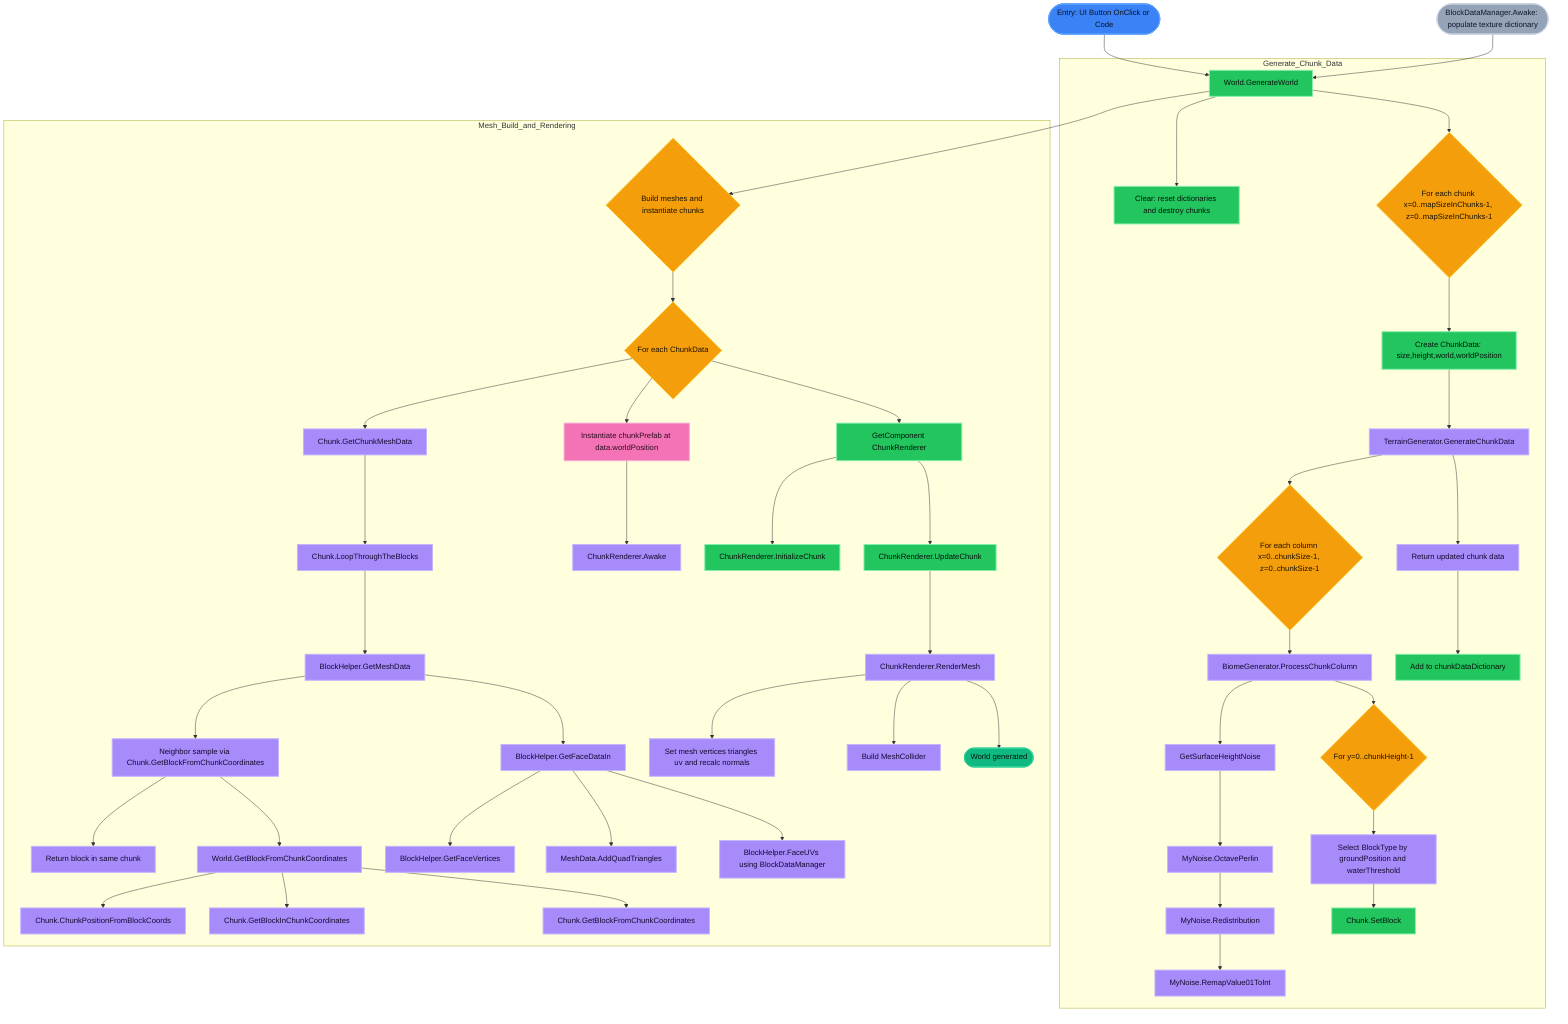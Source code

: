 %% Mermaid source for SVG export with custom dark theme
flowchart TD
  %% Dark colorful variant
  classDef entry fill:#3b82f6,stroke:#60a5fa,color:#0b1220,stroke-width:2px
  classDef action fill:#22c55e,stroke:#86efac,color:#06140b,stroke-width:2px
  classDef loop fill:#f59e0b,stroke:#fbbf24,color:#1a1202,stroke-width:2px
  classDef compute fill:#a78bfa,stroke:#c4b5fd,color:#150a32,stroke-width:2px
  classDef io fill:#f472b6,stroke:#f9a8d4,color:#2f0e22,stroke-width:2px
  classDef done fill:#10b981,stroke:#34d399,color:#03140e,stroke-width:2px
  classDef note fill:#94a3b8,stroke:#cbd5e1,color:#0f172a,stroke-width:2px

  Start([Entry: UI Button OnClick or Code]):::entry --> WG[World.GenerateWorld]:::action

  subgraph Generate_Chunk_Data
    direction TB
    WG --> CLR[Clear: reset dictionaries and destroy chunks]:::action

    WG --> LOOP_CHUNKS{For each chunk x=0..mapSizeInChunks-1, z=0..mapSizeInChunks-1}:::loop
    LOOP_CHUNKS --> CD[Create ChunkData: size,height,world,worldPosition]:::action
    CD --> TG[TerrainGenerator.GenerateChunkData]:::compute

    TG --> LOOP_COLS{For each column x=0..chunkSize-1, z=0..chunkSize-1}:::loop
    LOOP_COLS --> BG[BiomeGenerator.ProcessChunkColumn]:::compute
    BG --> GSN[GetSurfaceHeightNoise]:::compute
    GSN --> OP[MyNoise.OctavePerlin]:::compute
    OP --> RD[MyNoise.Redistribution]:::compute
    RD --> RV[MyNoise.RemapValue01ToInt]:::compute

    BG --> LOOP_Y{For y=0..chunkHeight-1}:::loop
    LOOP_Y --> ST[Select BlockType by groundPosition and waterThreshold]:::compute
    ST --> SB[Chunk.SetBlock]:::action

    TG --> RET1[Return updated chunk data]:::compute
    RET1 --> ADDDICT[Add to chunkDataDictionary]:::action
  end

  subgraph Mesh_Build_and_Rendering
    direction TB
    WG --> BUILD{Build meshes and instantiate chunks}:::loop
    BUILD --> LOOP_DATA{For each ChunkData}:::loop
    LOOP_DATA --> GM[Chunk.GetChunkMeshData]:::compute

    GM --> LTB[Chunk.LoopThroughTheBlocks]:::compute
    LTB --> BH[BlockHelper.GetMeshData]:::compute

    BH --> NBRCALL[Neighbor sample via Chunk.GetBlockFromChunkCoordinates]:::compute
    NBRCALL --> IN_RANGE[Return block in same chunk]:::compute
    NBRCALL --> WGB[World.GetBlockFromChunkCoordinates]:::compute
    WGB --> CCP[Chunk.ChunkPositionFromBlockCoords]:::compute
    WGB --> GIC[Chunk.GetBlockInChunkCoordinates]:::compute
    WGB --> NRCH[Chunk.GetBlockFromChunkCoordinates]:::compute

    BH --> FDI[BlockHelper.GetFaceDataIn]:::compute
    FDI --> GFV[BlockHelper.GetFaceVertices]:::compute
    FDI --> AQT[MeshData.AddQuadTriangles]:::compute
    FDI --> FUV[BlockHelper.FaceUVs using BlockDataManager]:::compute

    LOOP_DATA --> INST[Instantiate chunkPrefab at data.worldPosition]:::io
    INST --> CRA[ChunkRenderer.Awake]:::compute
    LOOP_DATA --> CRGet[GetComponent ChunkRenderer]:::action
    CRGet --> CRInit[ChunkRenderer.InitializeChunk]:::action
    CRGet --> CRUpd[ChunkRenderer.UpdateChunk]:::action
    CRUpd --> RM[ChunkRenderer.RenderMesh]:::compute
    RM --> MV[Set mesh vertices triangles uv and recalc normals]:::compute
    RM --> MC[Build MeshCollider]:::compute

    RM --> DONE([World generated]):::done
  end

  BDAwake([BlockDataManager.Awake: populate texture dictionary]):::note --> WG